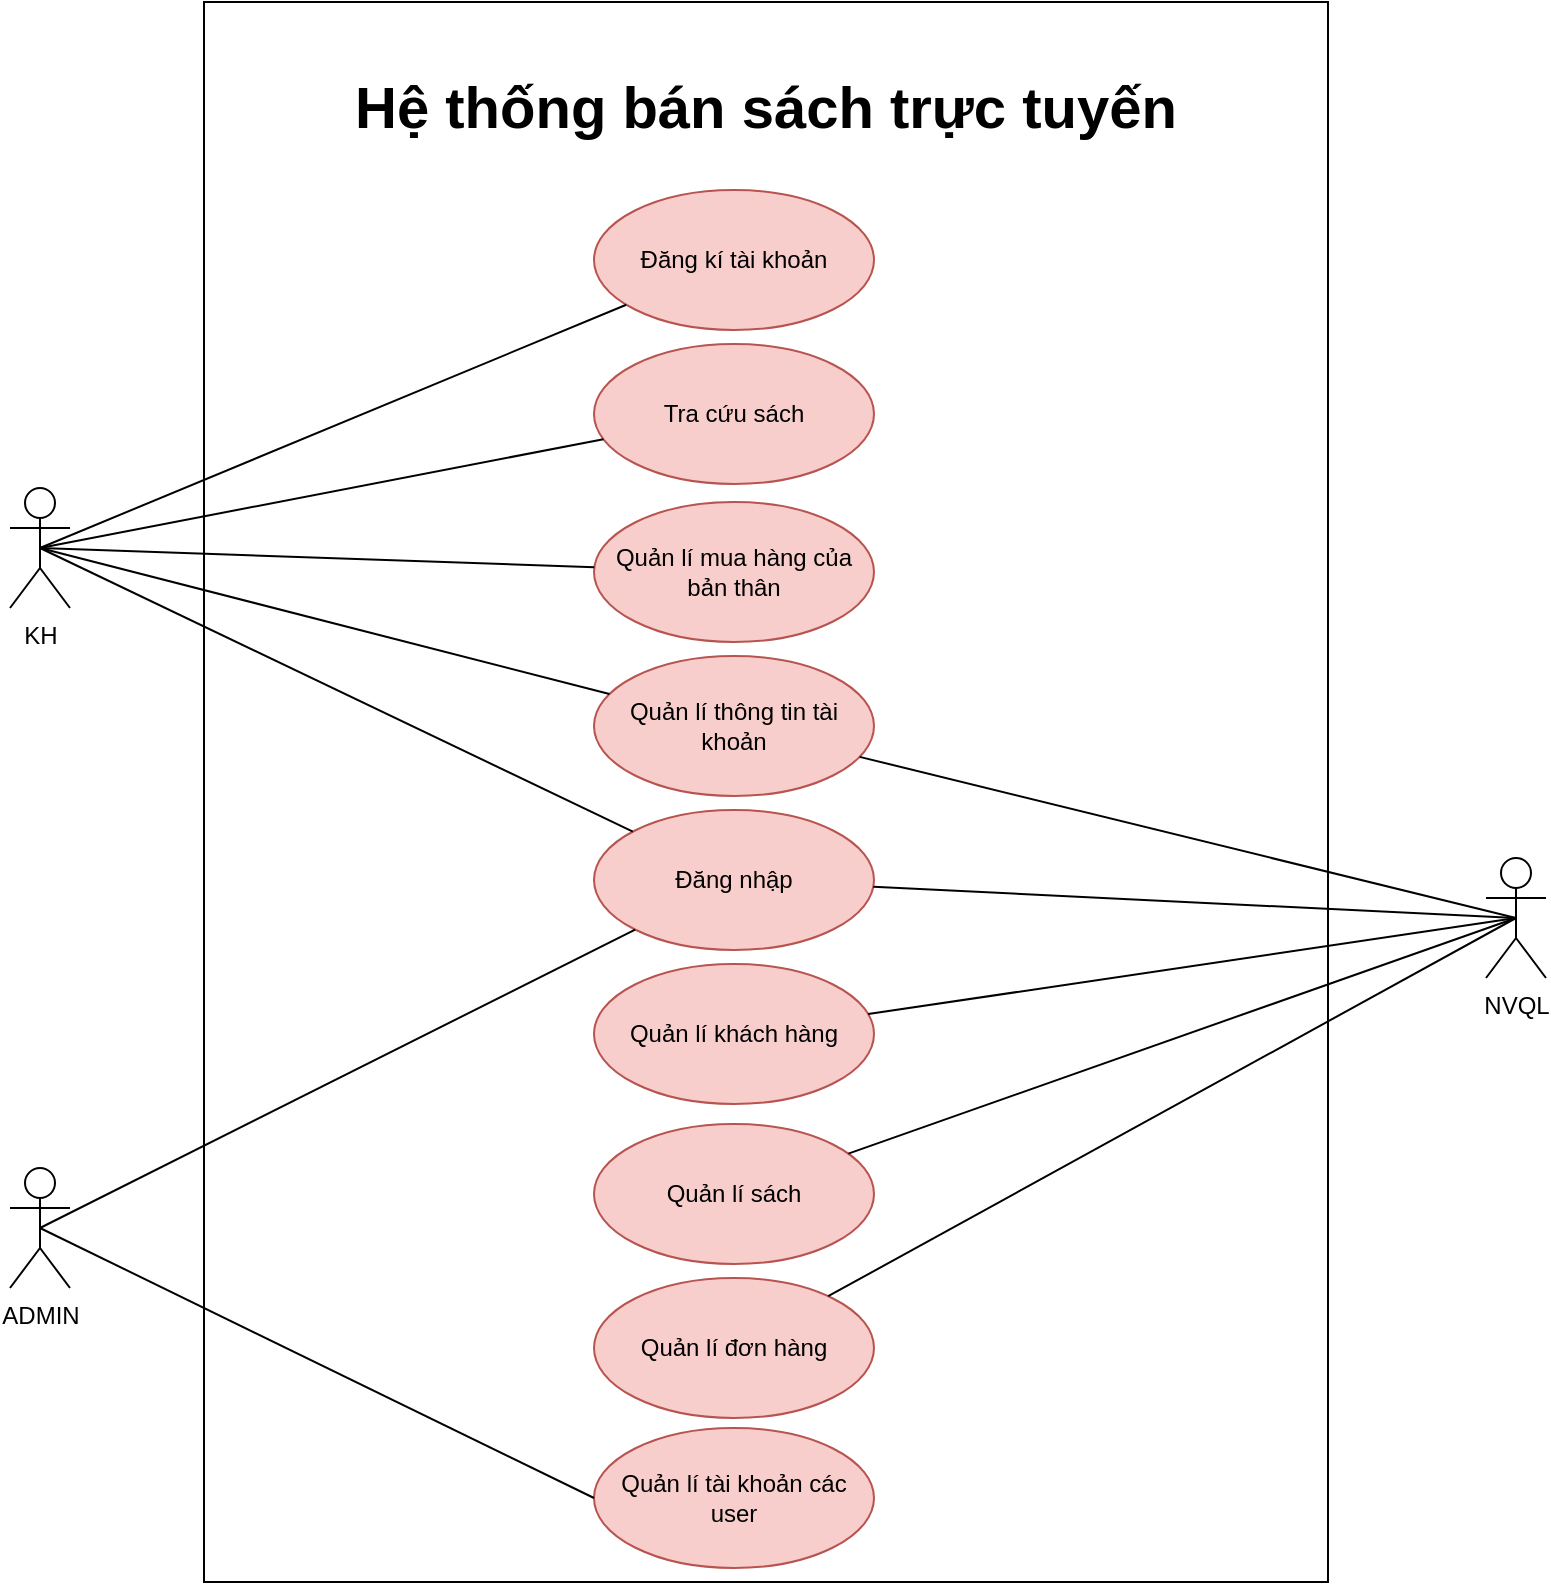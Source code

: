 <mxfile version="24.0.2" type="github" pages="8">
  <diagram id="T3AG9Gq-OQvNrAsNlIJI" name="General use-case">
    <mxGraphModel dx="1654" dy="591" grid="1" gridSize="10" guides="1" tooltips="1" connect="1" arrows="1" fold="1" page="1" pageScale="1" pageWidth="827" pageHeight="1169" math="0" shadow="0">
      <root>
        <mxCell id="0" />
        <mxCell id="1" parent="0" />
        <mxCell id="JvKZOloK4EmOi9SF0FHK-1" value="&lt;p style=&quot;line-height: 120%; font-size: 29px;&quot;&gt;Hệ thống bán sách trực tuyến&lt;/p&gt;" style="shape=rect;html=1;verticalAlign=top;fontStyle=1;whiteSpace=wrap;align=center;" parent="1" vertex="1">
          <mxGeometry x="149" y="30" width="562" height="790" as="geometry" />
        </mxCell>
        <mxCell id="JvKZOloK4EmOi9SF0FHK-2" value="KH" style="shape=umlActor;html=1;verticalLabelPosition=bottom;verticalAlign=top;align=center;" parent="1" vertex="1">
          <mxGeometry x="52" y="273" width="30" height="60" as="geometry" />
        </mxCell>
        <mxCell id="JvKZOloK4EmOi9SF0FHK-4" value="Đăng kí tài khoản" style="ellipse;whiteSpace=wrap;html=1;fillColor=#f8cecc;strokeColor=#b85450;" parent="1" vertex="1">
          <mxGeometry x="344" y="124" width="140" height="70" as="geometry" />
        </mxCell>
        <mxCell id="JvKZOloK4EmOi9SF0FHK-5" value="Quản lí thông tin tài khoản" style="ellipse;whiteSpace=wrap;html=1;fillColor=#f8cecc;strokeColor=#b85450;" parent="1" vertex="1">
          <mxGeometry x="344" y="357" width="140" height="70" as="geometry" />
        </mxCell>
        <mxCell id="JvKZOloK4EmOi9SF0FHK-7" value="Đăng nhập" style="ellipse;whiteSpace=wrap;html=1;fillColor=#f8cecc;strokeColor=#b85450;" parent="1" vertex="1">
          <mxGeometry x="344" y="434" width="140" height="70" as="geometry" />
        </mxCell>
        <mxCell id="JvKZOloK4EmOi9SF0FHK-10" value="Tra cứu sách" style="ellipse;whiteSpace=wrap;html=1;fillColor=#f8cecc;strokeColor=#b85450;" parent="1" vertex="1">
          <mxGeometry x="344" y="201" width="140" height="70" as="geometry" />
        </mxCell>
        <mxCell id="JvKZOloK4EmOi9SF0FHK-14" value="" style="edgeStyle=none;html=1;endArrow=none;verticalAlign=bottom;rounded=0;exitX=0.5;exitY=0.5;exitDx=0;exitDy=0;exitPerimeter=0;" parent="1" source="JvKZOloK4EmOi9SF0FHK-2" target="JvKZOloK4EmOi9SF0FHK-5" edge="1">
          <mxGeometry width="160" relative="1" as="geometry">
            <mxPoint x="-113" y="260" as="sourcePoint" />
            <mxPoint x="182" y="205" as="targetPoint" />
          </mxGeometry>
        </mxCell>
        <mxCell id="JvKZOloK4EmOi9SF0FHK-15" value="" style="edgeStyle=none;html=1;endArrow=none;verticalAlign=bottom;rounded=0;exitX=0.5;exitY=0.5;exitDx=0;exitDy=0;exitPerimeter=0;" parent="1" source="JvKZOloK4EmOi9SF0FHK-2" target="JvKZOloK4EmOi9SF0FHK-10" edge="1">
          <mxGeometry width="160" relative="1" as="geometry">
            <mxPoint x="67" y="180" as="sourcePoint" />
            <mxPoint x="382" y="430" as="targetPoint" />
          </mxGeometry>
        </mxCell>
        <mxCell id="JvKZOloK4EmOi9SF0FHK-19" value="Quản lí mua hàng của bản thân" style="ellipse;whiteSpace=wrap;html=1;fillColor=#f8cecc;strokeColor=#b85450;" parent="1" vertex="1">
          <mxGeometry x="344" y="280" width="140" height="70" as="geometry" />
        </mxCell>
        <mxCell id="JvKZOloK4EmOi9SF0FHK-23" value="" style="edgeStyle=none;html=1;endArrow=none;verticalAlign=bottom;rounded=0;exitX=0.5;exitY=0.5;exitDx=0;exitDy=0;exitPerimeter=0;" parent="1" source="JvKZOloK4EmOi9SF0FHK-2" target="JvKZOloK4EmOi9SF0FHK-19" edge="1">
          <mxGeometry width="160" relative="1" as="geometry">
            <mxPoint x="222" y="530" as="sourcePoint" />
            <mxPoint x="382" y="530" as="targetPoint" />
          </mxGeometry>
        </mxCell>
        <mxCell id="JvKZOloK4EmOi9SF0FHK-25" value="NVQL" style="shape=umlActor;html=1;verticalLabelPosition=bottom;verticalAlign=top;align=center;" parent="1" vertex="1">
          <mxGeometry x="790" y="458" width="30" height="60" as="geometry" />
        </mxCell>
        <mxCell id="JvKZOloK4EmOi9SF0FHK-27" value="Quản lí khách hàng" style="ellipse;whiteSpace=wrap;html=1;fillColor=#f8cecc;strokeColor=#b85450;" parent="1" vertex="1">
          <mxGeometry x="344" y="511" width="140" height="70" as="geometry" />
        </mxCell>
        <mxCell id="JvKZOloK4EmOi9SF0FHK-28" value="Quản lí sách" style="ellipse;whiteSpace=wrap;html=1;fillColor=#f8cecc;strokeColor=#b85450;" parent="1" vertex="1">
          <mxGeometry x="344" y="591" width="140" height="70" as="geometry" />
        </mxCell>
        <mxCell id="JvKZOloK4EmOi9SF0FHK-29" value="Quản lí đơn hàng" style="ellipse;whiteSpace=wrap;html=1;fillColor=#f8cecc;strokeColor=#b85450;" parent="1" vertex="1">
          <mxGeometry x="344" y="668" width="140" height="70" as="geometry" />
        </mxCell>
        <mxCell id="JvKZOloK4EmOi9SF0FHK-30" value="" style="edgeStyle=none;html=1;endArrow=none;verticalAlign=bottom;rounded=0;entryX=0.5;entryY=0.5;entryDx=0;entryDy=0;entryPerimeter=0;" parent="1" source="JvKZOloK4EmOi9SF0FHK-5" target="JvKZOloK4EmOi9SF0FHK-25" edge="1">
          <mxGeometry width="160" relative="1" as="geometry">
            <mxPoint x="482" y="360" as="sourcePoint" />
            <mxPoint x="642" y="360" as="targetPoint" />
          </mxGeometry>
        </mxCell>
        <mxCell id="JvKZOloK4EmOi9SF0FHK-62" value="" style="edgeStyle=none;html=1;endArrow=none;verticalAlign=bottom;rounded=0;entryX=0.5;entryY=0.5;entryDx=0;entryDy=0;entryPerimeter=0;" parent="1" source="JvKZOloK4EmOi9SF0FHK-27" target="JvKZOloK4EmOi9SF0FHK-25" edge="1">
          <mxGeometry width="160" relative="1" as="geometry">
            <mxPoint x="332" y="430" as="sourcePoint" />
            <mxPoint x="492" y="430" as="targetPoint" />
          </mxGeometry>
        </mxCell>
        <mxCell id="JvKZOloK4EmOi9SF0FHK-63" value="" style="edgeStyle=none;html=1;endArrow=none;verticalAlign=bottom;rounded=0;entryX=0.5;entryY=0.5;entryDx=0;entryDy=0;entryPerimeter=0;" parent="1" source="JvKZOloK4EmOi9SF0FHK-28" target="JvKZOloK4EmOi9SF0FHK-25" edge="1">
          <mxGeometry width="160" relative="1" as="geometry">
            <mxPoint x="702" y="375" as="sourcePoint" />
            <mxPoint x="1027" y="490" as="targetPoint" />
          </mxGeometry>
        </mxCell>
        <mxCell id="JvKZOloK4EmOi9SF0FHK-64" value="" style="edgeStyle=none;html=1;endArrow=none;verticalAlign=bottom;rounded=0;entryX=0.5;entryY=0.5;entryDx=0;entryDy=0;entryPerimeter=0;" parent="1" source="JvKZOloK4EmOi9SF0FHK-29" target="JvKZOloK4EmOi9SF0FHK-25" edge="1">
          <mxGeometry width="160" relative="1" as="geometry">
            <mxPoint x="642" y="565" as="sourcePoint" />
            <mxPoint x="1027" y="490" as="targetPoint" />
          </mxGeometry>
        </mxCell>
        <mxCell id="JvKZOloK4EmOi9SF0FHK-65" value="Quản lí tài khoản các user" style="ellipse;whiteSpace=wrap;html=1;fillColor=#f8cecc;strokeColor=#b85450;" parent="1" vertex="1">
          <mxGeometry x="344" y="743" width="140" height="70" as="geometry" />
        </mxCell>
        <mxCell id="JvKZOloK4EmOi9SF0FHK-76" value="ADMIN" style="shape=umlActor;html=1;verticalLabelPosition=bottom;verticalAlign=top;align=center;" parent="1" vertex="1">
          <mxGeometry x="52" y="613" width="30" height="60" as="geometry" />
        </mxCell>
        <mxCell id="JvKZOloK4EmOi9SF0FHK-77" value="" style="edgeStyle=none;html=1;endArrow=none;verticalAlign=bottom;rounded=0;exitX=0.5;exitY=0.5;exitDx=0;exitDy=0;exitPerimeter=0;entryX=0;entryY=0.5;entryDx=0;entryDy=0;" parent="1" source="JvKZOloK4EmOi9SF0FHK-76" target="JvKZOloK4EmOi9SF0FHK-65" edge="1">
          <mxGeometry width="160" relative="1" as="geometry">
            <mxPoint x="332" y="1440" as="sourcePoint" />
            <mxPoint x="492" y="1440" as="targetPoint" />
          </mxGeometry>
        </mxCell>
        <mxCell id="JvKZOloK4EmOi9SF0FHK-78" value="" style="edgeStyle=none;html=1;endArrow=none;verticalAlign=bottom;rounded=0;exitX=0.5;exitY=0.5;exitDx=0;exitDy=0;exitPerimeter=0;" parent="1" source="JvKZOloK4EmOi9SF0FHK-2" target="JvKZOloK4EmOi9SF0FHK-7" edge="1">
          <mxGeometry width="160" relative="1" as="geometry">
            <mxPoint x="362" y="570" as="sourcePoint" />
            <mxPoint x="522" y="570" as="targetPoint" />
          </mxGeometry>
        </mxCell>
        <mxCell id="JvKZOloK4EmOi9SF0FHK-79" value="" style="edgeStyle=none;html=1;endArrow=none;verticalAlign=bottom;rounded=0;entryX=0.5;entryY=0.5;entryDx=0;entryDy=0;entryPerimeter=0;" parent="1" source="JvKZOloK4EmOi9SF0FHK-7" target="JvKZOloK4EmOi9SF0FHK-25" edge="1">
          <mxGeometry width="160" relative="1" as="geometry">
            <mxPoint x="313" y="355" as="sourcePoint" />
            <mxPoint x="902" y="160" as="targetPoint" />
          </mxGeometry>
        </mxCell>
        <mxCell id="ndMB83GkVnUFlNrVEWZ8-4" value="" style="edgeStyle=none;html=1;endArrow=none;verticalAlign=bottom;rounded=0;exitX=0.5;exitY=0.5;exitDx=0;exitDy=0;exitPerimeter=0;" parent="1" source="JvKZOloK4EmOi9SF0FHK-2" target="JvKZOloK4EmOi9SF0FHK-4" edge="1">
          <mxGeometry width="160" relative="1" as="geometry">
            <mxPoint x="67" y="180" as="sourcePoint" />
            <mxPoint x="130" y="430" as="targetPoint" />
          </mxGeometry>
        </mxCell>
        <mxCell id="h9H8Xh6VIevXxBeKZpJm-1" value="" style="edgeStyle=none;html=1;endArrow=none;verticalAlign=bottom;rounded=0;exitX=0.5;exitY=0.5;exitDx=0;exitDy=0;exitPerimeter=0;" parent="1" source="JvKZOloK4EmOi9SF0FHK-76" target="JvKZOloK4EmOi9SF0FHK-7" edge="1">
          <mxGeometry width="160" relative="1" as="geometry">
            <mxPoint x="280" y="510" as="sourcePoint" />
            <mxPoint x="440" y="510" as="targetPoint" />
          </mxGeometry>
        </mxCell>
      </root>
    </mxGraphModel>
  </diagram>
  <diagram id="E4f3UYhAJX9ZAdOuJxpk" name="Page-9">
    <mxGraphModel dx="1406" dy="502" grid="1" gridSize="10" guides="1" tooltips="1" connect="1" arrows="1" fold="1" page="1" pageScale="1" pageWidth="827" pageHeight="1169" math="0" shadow="0">
      <root>
        <mxCell id="0" />
        <mxCell id="1" parent="0" />
        <mxCell id="seLtyUb52pO5nQqdReKk-1" value="&lt;p style=&quot;line-height: 120%; font-size: 29px;&quot;&gt;Đăng nhập&lt;/p&gt;" style="shape=rect;html=1;verticalAlign=top;fontStyle=1;whiteSpace=wrap;align=center;" parent="1" vertex="1">
          <mxGeometry x="250" y="50" width="510" height="340" as="geometry" />
        </mxCell>
        <mxCell id="seLtyUb52pO5nQqdReKk-2" value="KH" style="shape=umlActor;html=1;verticalLabelPosition=bottom;verticalAlign=top;align=center;" parent="1" vertex="1">
          <mxGeometry x="130" y="136" width="30" height="60" as="geometry" />
        </mxCell>
        <mxCell id="seLtyUb52pO5nQqdReKk-3" value="NVQL" style="shape=umlActor;html=1;verticalLabelPosition=bottom;verticalAlign=top;align=center;" parent="1" vertex="1">
          <mxGeometry x="130" y="220" width="30" height="60" as="geometry" />
        </mxCell>
        <mxCell id="seLtyUb52pO5nQqdReKk-5" value="ADMIN" style="shape=umlActor;html=1;verticalLabelPosition=bottom;verticalAlign=top;align=center;" parent="1" vertex="1">
          <mxGeometry x="130" y="300" width="30" height="60" as="geometry" />
        </mxCell>
        <mxCell id="seLtyUb52pO5nQqdReKk-15" value="Lấy lại mật khẩu" style="ellipse;whiteSpace=wrap;html=1;" parent="1" vertex="1">
          <mxGeometry x="590" y="230" width="140" height="70" as="geometry" />
        </mxCell>
        <mxCell id="seLtyUb52pO5nQqdReKk-20" value="" style="edgeStyle=none;html=1;endArrow=none;verticalAlign=bottom;rounded=0;exitX=0.5;exitY=0.5;exitDx=0;exitDy=0;exitPerimeter=0;" parent="1" source="seLtyUb52pO5nQqdReKk-2" target="_ryHOnnW2LSXZOuKVRgd-2" edge="1">
          <mxGeometry width="160" relative="1" as="geometry">
            <mxPoint x="330" y="260" as="sourcePoint" />
            <mxPoint x="280" y="218.63" as="targetPoint" />
          </mxGeometry>
        </mxCell>
        <mxCell id="seLtyUb52pO5nQqdReKk-21" value="" style="edgeStyle=none;html=1;endArrow=none;verticalAlign=bottom;rounded=0;exitX=0.5;exitY=0.5;exitDx=0;exitDy=0;exitPerimeter=0;" parent="1" source="seLtyUb52pO5nQqdReKk-3" target="_ryHOnnW2LSXZOuKVRgd-2" edge="1">
          <mxGeometry width="160" relative="1" as="geometry">
            <mxPoint x="100" y="166" as="sourcePoint" />
            <mxPoint x="280" y="246.481" as="targetPoint" />
          </mxGeometry>
        </mxCell>
        <mxCell id="seLtyUb52pO5nQqdReKk-22" value="" style="edgeStyle=none;html=1;endArrow=none;verticalAlign=bottom;rounded=0;exitX=0.5;exitY=0.5;exitDx=0;exitDy=0;exitPerimeter=0;" parent="1" source="seLtyUb52pO5nQqdReKk-5" target="_ryHOnnW2LSXZOuKVRgd-2" edge="1">
          <mxGeometry width="160" relative="1" as="geometry">
            <mxPoint x="100" y="260" as="sourcePoint" />
            <mxPoint x="280" y="273.148" as="targetPoint" />
          </mxGeometry>
        </mxCell>
        <mxCell id="_ryHOnnW2LSXZOuKVRgd-2" value="Đăng nhập" style="ellipse;whiteSpace=wrap;html=1;fillColor=#f8cecc;strokeColor=#b85450;" parent="1" vertex="1">
          <mxGeometry x="274" y="230" width="140" height="70" as="geometry" />
        </mxCell>
        <mxCell id="_ryHOnnW2LSXZOuKVRgd-3" value="Condition: {Người dùng quên mật khẩu}&#xa;extension point: Quên mật khẩu" style="shape=note;size=15;spacingLeft=5;align=left;whiteSpace=wrap;" parent="1" vertex="1">
          <mxGeometry x="500" y="146" width="240" height="40" as="geometry" />
        </mxCell>
        <mxCell id="_ryHOnnW2LSXZOuKVRgd-4" value="&amp;lt;&amp;lt;extend&amp;gt;&amp;gt;" style="align=right;html=1;verticalAlign=bottom;rounded=0;labelBackgroundColor=none;endArrow=open;endSize=12;dashed=1;" parent="1" source="seLtyUb52pO5nQqdReKk-15" target="_ryHOnnW2LSXZOuKVRgd-2" edge="1">
          <mxGeometry relative="1" as="geometry">
            <mxPoint x="290" y="300" as="targetPoint" />
            <mxPoint x="450" y="300" as="sourcePoint" />
          </mxGeometry>
        </mxCell>
        <mxCell id="_ryHOnnW2LSXZOuKVRgd-5" value="" style="edgeStyle=none;html=1;endArrow=none;rounded=0;labelBackgroundColor=none;dashed=1;" parent="1" source="_ryHOnnW2LSXZOuKVRgd-3" edge="1">
          <mxGeometry relative="1" as="geometry">
            <mxPoint x="542" y="263" as="targetPoint" />
          </mxGeometry>
        </mxCell>
      </root>
    </mxGraphModel>
  </diagram>
  <diagram id="nya3glI3eG39C7vfRIj3" name="Page-3">
    <mxGraphModel dx="1406" dy="502" grid="1" gridSize="10" guides="1" tooltips="1" connect="1" arrows="1" fold="1" page="1" pageScale="1" pageWidth="827" pageHeight="1169" math="0" shadow="0">
      <root>
        <mxCell id="0" />
        <mxCell id="1" parent="0" />
        <mxCell id="Z1TTJWBlDeIg8dNZD0U3-1" value="&lt;p style=&quot;line-height: 120%; font-size: 29px;&quot;&gt;Quản lí thông tin tài khoản&lt;/p&gt;" style="shape=rect;html=1;verticalAlign=top;fontStyle=1;whiteSpace=wrap;align=center;" parent="1" vertex="1">
          <mxGeometry x="150" y="20" width="590" height="420" as="geometry" />
        </mxCell>
        <mxCell id="Z1TTJWBlDeIg8dNZD0U3-2" value="KH" style="shape=umlActor;html=1;verticalLabelPosition=bottom;verticalAlign=top;align=center;" parent="1" vertex="1">
          <mxGeometry x="75" y="156" width="30" height="60" as="geometry" />
        </mxCell>
        <mxCell id="Z1TTJWBlDeIg8dNZD0U3-3" value="Quản lí thông tin tài khoản" style="ellipse;whiteSpace=wrap;html=1;fillColor=#f8cecc;strokeColor=#b85450;" parent="1" vertex="1">
          <mxGeometry x="250" y="210" width="140" height="70" as="geometry" />
        </mxCell>
        <mxCell id="Z1TTJWBlDeIg8dNZD0U3-4" value="Đổi mật khẩu" style="ellipse;whiteSpace=wrap;html=1;" parent="1" vertex="1">
          <mxGeometry x="540" y="148.5" width="120" height="75" as="geometry" />
        </mxCell>
        <mxCell id="Z1TTJWBlDeIg8dNZD0U3-5" value="Cập nhật thông tin cá nhân" style="ellipse;whiteSpace=wrap;html=1;" parent="1" vertex="1">
          <mxGeometry x="540" y="265" width="140" height="70" as="geometry" />
        </mxCell>
        <mxCell id="Z1TTJWBlDeIg8dNZD0U3-6" value="" style="edgeStyle=none;html=1;endArrow=none;verticalAlign=bottom;rounded=0;exitX=0.5;exitY=0.5;exitDx=0;exitDy=0;exitPerimeter=0;" parent="1" source="Z1TTJWBlDeIg8dNZD0U3-2" target="Z1TTJWBlDeIg8dNZD0U3-3" edge="1">
          <mxGeometry width="160" relative="1" as="geometry">
            <mxPoint x="45" y="190" as="sourcePoint" />
            <mxPoint x="340" y="135" as="targetPoint" />
          </mxGeometry>
        </mxCell>
        <mxCell id="Z1TTJWBlDeIg8dNZD0U3-7" value="&amp;lt;&amp;lt;extend&amp;gt;&amp;gt;" style="edgeStyle=none;html=1;startArrow=open;endArrow=none;startSize=12;verticalAlign=bottom;dashed=1;labelBackgroundColor=none;rounded=0;" parent="1" source="Z1TTJWBlDeIg8dNZD0U3-3" target="Z1TTJWBlDeIg8dNZD0U3-5" edge="1">
          <mxGeometry width="160" relative="1" as="geometry">
            <mxPoint x="595" y="340" as="sourcePoint" />
            <mxPoint x="583" y="360" as="targetPoint" />
          </mxGeometry>
        </mxCell>
        <mxCell id="Z1TTJWBlDeIg8dNZD0U3-8" value="&amp;lt;&amp;lt;extend&amp;gt;&amp;gt;" style="edgeStyle=none;html=1;startArrow=open;endArrow=none;startSize=12;verticalAlign=bottom;dashed=1;labelBackgroundColor=none;rounded=0;" parent="1" source="Z1TTJWBlDeIg8dNZD0U3-3" target="Z1TTJWBlDeIg8dNZD0U3-4" edge="1">
          <mxGeometry width="160" relative="1" as="geometry">
            <mxPoint x="644" y="350" as="sourcePoint" />
            <mxPoint x="644" y="420" as="targetPoint" />
          </mxGeometry>
        </mxCell>
        <mxCell id="Z1TTJWBlDeIg8dNZD0U3-9" value="NVQL" style="shape=umlActor;html=1;verticalLabelPosition=bottom;verticalAlign=top;align=center;" parent="1" vertex="1">
          <mxGeometry x="75" y="270" width="30" height="60" as="geometry" />
        </mxCell>
        <mxCell id="Z1TTJWBlDeIg8dNZD0U3-10" value="" style="edgeStyle=none;html=1;endArrow=none;verticalAlign=bottom;rounded=0;entryX=0.5;entryY=0.5;entryDx=0;entryDy=0;entryPerimeter=0;" parent="1" source="Z1TTJWBlDeIg8dNZD0U3-3" target="Z1TTJWBlDeIg8dNZD0U3-9" edge="1">
          <mxGeometry width="160" relative="1" as="geometry">
            <mxPoint x="640" y="290" as="sourcePoint" />
            <mxPoint x="800" y="290" as="targetPoint" />
          </mxGeometry>
        </mxCell>
        <mxCell id="ijZfk7yYYPpKFTfnBWjU-1" value="Đăng nhập" style="ellipse;whiteSpace=wrap;html=1;fillColor=#f8cecc;strokeColor=#b85450;" parent="1" vertex="1">
          <mxGeometry x="250" y="90" width="140" height="70" as="geometry" />
        </mxCell>
        <mxCell id="ijZfk7yYYPpKFTfnBWjU-2" value="&amp;lt;&amp;lt;include&amp;gt;&amp;gt;" style="edgeStyle=none;html=1;endArrow=open;verticalAlign=bottom;dashed=1;labelBackgroundColor=none;rounded=0;" parent="1" source="Z1TTJWBlDeIg8dNZD0U3-3" target="ijZfk7yYYPpKFTfnBWjU-1" edge="1">
          <mxGeometry width="160" relative="1" as="geometry">
            <mxPoint x="540" y="250" as="sourcePoint" />
            <mxPoint x="700" y="250" as="targetPoint" />
          </mxGeometry>
        </mxCell>
      </root>
    </mxGraphModel>
  </diagram>
  <diagram id="BJi0dOUraSn688Yki9ww" name="Page-4">
    <mxGraphModel dx="1406" dy="502" grid="1" gridSize="10" guides="1" tooltips="1" connect="1" arrows="1" fold="1" page="1" pageScale="1" pageWidth="827" pageHeight="1169" math="0" shadow="0">
      <root>
        <mxCell id="0" />
        <mxCell id="1" parent="0" />
        <mxCell id="kupCzS3My-6PYr_9Wxm2-1" value="&lt;p style=&quot;line-height: 120%; font-size: 29px;&quot;&gt;Quản lí sách&lt;/p&gt;" style="shape=rect;html=1;verticalAlign=top;fontStyle=1;whiteSpace=wrap;align=center;horizontal=1;spacing=-18;" parent="1" vertex="1">
          <mxGeometry x="120" y="180" width="630" height="460" as="geometry" />
        </mxCell>
        <mxCell id="kupCzS3My-6PYr_9Wxm2-14" value="NVQL" style="shape=umlActor;html=1;verticalLabelPosition=bottom;verticalAlign=top;align=center;" parent="1" vertex="1">
          <mxGeometry x="60" y="375" width="30" height="60" as="geometry" />
        </mxCell>
        <mxCell id="kupCzS3My-6PYr_9Wxm2-15" value="Quản lí sách" style="ellipse;whiteSpace=wrap;html=1;fillColor=#f8cecc;strokeColor=#b85450;" parent="1" vertex="1">
          <mxGeometry x="170" y="370" width="140" height="70" as="geometry" />
        </mxCell>
        <mxCell id="kupCzS3My-6PYr_9Wxm2-16" value="Thống kê tổng số lượt mua sách theo từng quyển sách" style="ellipse;whiteSpace=wrap;html=1;" parent="1" vertex="1">
          <mxGeometry x="365" y="567" width="140" height="70" as="geometry" />
        </mxCell>
        <mxCell id="kupCzS3My-6PYr_9Wxm2-17" value="sắp xếp tăng dần/ giảm dần" style="ellipse;whiteSpace=wrap;html=1;" parent="1" vertex="1">
          <mxGeometry x="600" y="567" width="140" height="70" as="geometry" />
        </mxCell>
        <mxCell id="kupCzS3My-6PYr_9Wxm2-19" value="Thêm/xóa sách" style="ellipse;whiteSpace=wrap;html=1;" parent="1" vertex="1">
          <mxGeometry x="365" y="330" width="140" height="70" as="geometry" />
        </mxCell>
        <mxCell id="kupCzS3My-6PYr_9Wxm2-20" value="Theo số lượng sách còn lại trong kho" style="ellipse;whiteSpace=wrap;html=1;" parent="1" vertex="1">
          <mxGeometry x="365" y="410" width="140" height="70" as="geometry" />
        </mxCell>
        <mxCell id="kupCzS3My-6PYr_9Wxm2-21" value="Cập nhật giá" style="ellipse;whiteSpace=wrap;html=1;" parent="1" vertex="1">
          <mxGeometry x="375" y="490" width="120" height="60" as="geometry" />
        </mxCell>
        <mxCell id="kupCzS3My-6PYr_9Wxm2-24" value="&amp;lt;&amp;lt;extend&amp;gt;&amp;gt;" style="edgeStyle=none;html=1;startArrow=open;endArrow=none;startSize=12;verticalAlign=bottom;dashed=1;labelBackgroundColor=none;rounded=0;" parent="1" source="kupCzS3My-6PYr_9Wxm2-15" target="kupCzS3My-6PYr_9Wxm2-16" edge="1">
          <mxGeometry width="160" relative="1" as="geometry">
            <mxPoint x="880" y="585" as="sourcePoint" />
            <mxPoint x="720" y="545" as="targetPoint" />
          </mxGeometry>
        </mxCell>
        <mxCell id="kupCzS3My-6PYr_9Wxm2-25" value="&amp;lt;&amp;lt;extend&amp;gt;&amp;gt;" style="edgeStyle=none;html=1;startArrow=open;endArrow=none;startSize=12;verticalAlign=bottom;dashed=1;labelBackgroundColor=none;rounded=0;" parent="1" source="kupCzS3My-6PYr_9Wxm2-16" target="kupCzS3My-6PYr_9Wxm2-17" edge="1">
          <mxGeometry width="160" relative="1" as="geometry">
            <mxPoint x="900" y="609" as="sourcePoint" />
            <mxPoint x="870" y="640" as="targetPoint" />
          </mxGeometry>
        </mxCell>
        <mxCell id="kupCzS3My-6PYr_9Wxm2-26" value="&amp;lt;&amp;lt;extend&amp;gt;&amp;gt;" style="edgeStyle=none;html=1;startArrow=open;endArrow=none;startSize=12;verticalAlign=bottom;dashed=1;labelBackgroundColor=none;rounded=0;" parent="1" source="kupCzS3My-6PYr_9Wxm2-15" target="kupCzS3My-6PYr_9Wxm2-21" edge="1">
          <mxGeometry width="160" relative="1" as="geometry">
            <mxPoint x="900" y="609" as="sourcePoint" />
            <mxPoint x="860" y="650" as="targetPoint" />
          </mxGeometry>
        </mxCell>
        <mxCell id="kupCzS3My-6PYr_9Wxm2-27" value="&amp;lt;&amp;lt;extend&amp;gt;&amp;gt;" style="edgeStyle=none;html=1;startArrow=open;endArrow=none;startSize=12;verticalAlign=bottom;dashed=1;labelBackgroundColor=none;rounded=0;" parent="1" source="kupCzS3My-6PYr_9Wxm2-15" target="kupCzS3My-6PYr_9Wxm2-20" edge="1">
          <mxGeometry width="160" relative="1" as="geometry">
            <mxPoint x="950" y="620" as="sourcePoint" />
            <mxPoint x="930" y="775" as="targetPoint" />
          </mxGeometry>
        </mxCell>
        <mxCell id="kupCzS3My-6PYr_9Wxm2-28" value="&amp;lt;&amp;lt;extend&amp;gt;&amp;gt;" style="edgeStyle=none;html=1;startArrow=open;endArrow=none;startSize=12;verticalAlign=bottom;dashed=1;labelBackgroundColor=none;rounded=0;" parent="1" source="kupCzS3My-6PYr_9Wxm2-15" target="kupCzS3My-6PYr_9Wxm2-19" edge="1">
          <mxGeometry x="0.007" width="160" relative="1" as="geometry">
            <mxPoint x="950" y="620" as="sourcePoint" />
            <mxPoint x="930" y="775" as="targetPoint" />
            <Array as="points" />
            <mxPoint as="offset" />
          </mxGeometry>
        </mxCell>
        <mxCell id="kupCzS3My-6PYr_9Wxm2-29" value="" style="edgeStyle=none;html=1;endArrow=none;verticalAlign=bottom;rounded=0;entryX=0.5;entryY=0.5;entryDx=0;entryDy=0;entryPerimeter=0;" parent="1" source="kupCzS3My-6PYr_9Wxm2-15" target="kupCzS3My-6PYr_9Wxm2-14" edge="1">
          <mxGeometry width="160" relative="1" as="geometry">
            <mxPoint x="860" y="305" as="sourcePoint" />
            <mxPoint x="1185" y="420" as="targetPoint" />
          </mxGeometry>
        </mxCell>
        <mxCell id="RkQFvjIsD3jGudiklDJd-1" value="Đăng nhập" style="ellipse;whiteSpace=wrap;html=1;fillColor=#f8cecc;strokeColor=#b85450;" parent="1" vertex="1">
          <mxGeometry x="170" y="240" width="140" height="70" as="geometry" />
        </mxCell>
        <mxCell id="RkQFvjIsD3jGudiklDJd-3" value="&amp;lt;&amp;lt;include&amp;gt;&amp;gt;" style="edgeStyle=none;html=1;endArrow=open;verticalAlign=bottom;dashed=1;labelBackgroundColor=none;rounded=0;" parent="1" source="kupCzS3My-6PYr_9Wxm2-15" target="RkQFvjIsD3jGudiklDJd-1" edge="1">
          <mxGeometry width="160" relative="1" as="geometry">
            <mxPoint x="120" y="330" as="sourcePoint" />
            <mxPoint x="280" y="330" as="targetPoint" />
          </mxGeometry>
        </mxCell>
        <mxCell id="R3z9S4FRo9-Uq1dqK_ZA-1" value="Tìm kiếm sách" style="ellipse;whiteSpace=wrap;html=1;" parent="1" vertex="1">
          <mxGeometry x="365" y="250" width="140" height="70" as="geometry" />
        </mxCell>
        <mxCell id="R3z9S4FRo9-Uq1dqK_ZA-2" value="&amp;lt;&amp;lt;extend&amp;gt;&amp;gt;" style="edgeStyle=none;html=1;startArrow=open;endArrow=none;startSize=12;verticalAlign=bottom;dashed=1;labelBackgroundColor=none;rounded=0;" parent="1" source="kupCzS3My-6PYr_9Wxm2-15" target="R3z9S4FRo9-Uq1dqK_ZA-1" edge="1">
          <mxGeometry width="160" relative="1" as="geometry">
            <mxPoint x="410" y="400" as="sourcePoint" />
            <mxPoint x="570" y="400" as="targetPoint" />
          </mxGeometry>
        </mxCell>
      </root>
    </mxGraphModel>
  </diagram>
  <diagram id="9v_X5ptGF9QI0y2-gBzS" name="Page-5">
    <mxGraphModel dx="1406" dy="502" grid="1" gridSize="10" guides="1" tooltips="1" connect="1" arrows="1" fold="1" page="1" pageScale="1" pageWidth="827" pageHeight="1169" math="0" shadow="0">
      <root>
        <mxCell id="0" />
        <mxCell id="1" parent="0" />
        <mxCell id="Sq7gzSCIwvNs6BAdaGtJ-1" value="&lt;p style=&quot;line-height: 120%; font-size: 29px;&quot;&gt;Tra cứu sách&lt;/p&gt;" style="shape=rect;html=1;verticalAlign=top;fontStyle=1;whiteSpace=wrap;align=center;" parent="1" vertex="1">
          <mxGeometry x="80.5" y="110" width="666" height="420" as="geometry" />
        </mxCell>
        <mxCell id="Sq7gzSCIwvNs6BAdaGtJ-2" value="KH" style="shape=umlActor;html=1;verticalLabelPosition=bottom;verticalAlign=top;align=center;" parent="1" vertex="1">
          <mxGeometry x="7" y="304" width="30" height="60" as="geometry" />
        </mxCell>
        <mxCell id="Sq7gzSCIwvNs6BAdaGtJ-3" value="Đặt mua sách" style="ellipse;whiteSpace=wrap;html=1;" parent="1" vertex="1">
          <mxGeometry x="580" y="310" width="140" height="70" as="geometry" />
        </mxCell>
        <mxCell id="Sq7gzSCIwvNs6BAdaGtJ-4" value="Tra cứu sách" style="ellipse;whiteSpace=wrap;html=1;fillColor=#f8cecc;strokeColor=#b85450;" parent="1" vertex="1">
          <mxGeometry x="140" y="300" width="140" height="70" as="geometry" />
        </mxCell>
        <mxCell id="Sq7gzSCIwvNs6BAdaGtJ-5" value="Xem chi tiết sách&amp;nbsp;" style="ellipse;whiteSpace=wrap;html=1;" parent="1" vertex="1">
          <mxGeometry x="344" y="304" width="140" height="70" as="geometry" />
        </mxCell>
        <mxCell id="Sq7gzSCIwvNs6BAdaGtJ-6" value="" style="edgeStyle=none;html=1;endArrow=none;verticalAlign=bottom;rounded=0;exitX=0.5;exitY=0.5;exitDx=0;exitDy=0;exitPerimeter=0;" parent="1" source="Sq7gzSCIwvNs6BAdaGtJ-2" target="Sq7gzSCIwvNs6BAdaGtJ-4" edge="1">
          <mxGeometry width="160" relative="1" as="geometry">
            <mxPoint x="454" y="310" as="sourcePoint" />
            <mxPoint x="614" y="310" as="targetPoint" />
          </mxGeometry>
        </mxCell>
        <mxCell id="Sq7gzSCIwvNs6BAdaGtJ-7" value="&amp;lt;&amp;lt;extend&amp;gt;&amp;gt;" style="edgeStyle=none;html=1;startArrow=open;endArrow=none;startSize=12;verticalAlign=bottom;dashed=1;labelBackgroundColor=none;rounded=0;" parent="1" source="Sq7gzSCIwvNs6BAdaGtJ-4" target="Sq7gzSCIwvNs6BAdaGtJ-5" edge="1">
          <mxGeometry width="160" relative="1" as="geometry">
            <mxPoint x="464" y="272.5" as="sourcePoint" />
            <mxPoint x="624" y="272.5" as="targetPoint" />
          </mxGeometry>
        </mxCell>
        <mxCell id="Sq7gzSCIwvNs6BAdaGtJ-16" value="sắp xếp tăng dần/ giảm dần theo giá" style="ellipse;whiteSpace=wrap;html=1;" parent="1" vertex="1">
          <mxGeometry x="344" y="200" width="140" height="70" as="geometry" />
        </mxCell>
        <mxCell id="Sq7gzSCIwvNs6BAdaGtJ-17" value="&amp;lt;&amp;lt;extend&amp;gt;&amp;gt;" style="edgeStyle=none;html=1;startArrow=open;endArrow=none;startSize=12;verticalAlign=bottom;dashed=1;labelBackgroundColor=none;rounded=0;" parent="1" source="Sq7gzSCIwvNs6BAdaGtJ-4" target="Sq7gzSCIwvNs6BAdaGtJ-16" edge="1">
          <mxGeometry x="-0.005" width="160" relative="1" as="geometry">
            <mxPoint x="370" y="230" as="sourcePoint" />
            <mxPoint x="594" y="332.5" as="targetPoint" />
            <mxPoint as="offset" />
          </mxGeometry>
        </mxCell>
        <mxCell id="Sq7gzSCIwvNs6BAdaGtJ-26" style="edgeStyle=orthogonalEdgeStyle;rounded=0;orthogonalLoop=1;jettySize=auto;html=1;exitX=0.5;exitY=1;exitDx=0;exitDy=0;" parent="1" edge="1">
          <mxGeometry relative="1" as="geometry">
            <mxPoint x="630" y="260" as="sourcePoint" />
            <mxPoint x="630" y="260" as="targetPoint" />
          </mxGeometry>
        </mxCell>
        <mxCell id="A_iAcXmioF64ESBNK1W_-6" value="&amp;lt;&amp;lt;extend&amp;gt;&amp;gt;" style="edgeStyle=none;html=1;startArrow=open;endArrow=none;startSize=12;verticalAlign=bottom;dashed=1;labelBackgroundColor=none;rounded=0;" parent="1" source="Sq7gzSCIwvNs6BAdaGtJ-5" target="Sq7gzSCIwvNs6BAdaGtJ-3" edge="1">
          <mxGeometry width="160" relative="1" as="geometry">
            <mxPoint x="200" y="380" as="sourcePoint" />
            <mxPoint x="360" y="380" as="targetPoint" />
          </mxGeometry>
        </mxCell>
        <mxCell id="eMYxeVDqPSNrHwEivChY-1" value="Đăng nhập" style="ellipse;whiteSpace=wrap;html=1;fillColor=#f8cecc;strokeColor=#b85450;" parent="1" vertex="1">
          <mxGeometry x="580" y="430" width="140" height="70" as="geometry" />
        </mxCell>
        <mxCell id="eMYxeVDqPSNrHwEivChY-6" value="&amp;lt;&amp;lt;include&amp;gt;&amp;gt;" style="edgeStyle=none;html=1;endArrow=open;verticalAlign=bottom;dashed=1;labelBackgroundColor=none;rounded=0;" parent="1" source="Sq7gzSCIwvNs6BAdaGtJ-3" target="eMYxeVDqPSNrHwEivChY-1" edge="1">
          <mxGeometry width="160" relative="1" as="geometry">
            <mxPoint x="250" y="390" as="sourcePoint" />
            <mxPoint x="410" y="390" as="targetPoint" />
          </mxGeometry>
        </mxCell>
        <mxCell id="gzndupuNSLjNwEllTn9G-1" value="Thêm sách trong giỏ hàng" style="ellipse;whiteSpace=wrap;html=1;" parent="1" vertex="1">
          <mxGeometry x="344" y="430" width="140" height="70" as="geometry" />
        </mxCell>
        <mxCell id="gzndupuNSLjNwEllTn9G-2" value="&amp;lt;&amp;lt;extend&amp;gt;&amp;gt;" style="edgeStyle=none;html=1;startArrow=open;endArrow=none;startSize=12;verticalAlign=bottom;dashed=1;labelBackgroundColor=none;rounded=0;" parent="1" source="Sq7gzSCIwvNs6BAdaGtJ-5" target="gzndupuNSLjNwEllTn9G-1" edge="1">
          <mxGeometry width="160" relative="1" as="geometry">
            <mxPoint x="330" y="420" as="sourcePoint" />
            <mxPoint x="490" y="420" as="targetPoint" />
          </mxGeometry>
        </mxCell>
        <mxCell id="gzndupuNSLjNwEllTn9G-3" value="&amp;lt;&amp;lt;include&amp;gt;&amp;gt;" style="edgeStyle=none;html=1;endArrow=open;verticalAlign=bottom;dashed=1;labelBackgroundColor=none;rounded=0;" parent="1" source="gzndupuNSLjNwEllTn9G-1" target="eMYxeVDqPSNrHwEivChY-1" edge="1">
          <mxGeometry width="160" relative="1" as="geometry">
            <mxPoint x="330" y="420" as="sourcePoint" />
            <mxPoint x="490" y="420" as="targetPoint" />
          </mxGeometry>
        </mxCell>
      </root>
    </mxGraphModel>
  </diagram>
  <diagram id="6tT5W5dWCCwECCKHmrsS" name="Page-6">
    <mxGraphModel dx="1406" dy="502" grid="1" gridSize="10" guides="1" tooltips="1" connect="1" arrows="1" fold="1" page="1" pageScale="1" pageWidth="827" pageHeight="1169" math="0" shadow="0">
      <root>
        <mxCell id="0" />
        <mxCell id="1" parent="0" />
        <mxCell id="jvfzSwQXrmkZsnoeaDwf-1" value="&lt;p style=&quot;line-height: 120%; font-size: 29px;&quot;&gt;Quản lí đơn hàng&lt;/p&gt;" style="shape=rect;html=1;verticalAlign=top;fontStyle=1;whiteSpace=wrap;align=center;" parent="1" vertex="1">
          <mxGeometry x="90" y="170" width="730" height="505" as="geometry" />
        </mxCell>
        <mxCell id="jvfzSwQXrmkZsnoeaDwf-2" value="NVQL" style="shape=umlActor;html=1;verticalLabelPosition=bottom;verticalAlign=top;align=center;" parent="1" vertex="1">
          <mxGeometry x="20" y="416" width="30" height="60" as="geometry" />
        </mxCell>
        <mxCell id="jvfzSwQXrmkZsnoeaDwf-3" value="Quản lí đơn hàng" style="ellipse;whiteSpace=wrap;html=1;fillColor=#f8cecc;strokeColor=#b85450;" parent="1" vertex="1">
          <mxGeometry x="120" y="415" width="140" height="70" as="geometry" />
        </mxCell>
        <mxCell id="jvfzSwQXrmkZsnoeaDwf-4" value="Xác nhận việc đặt mua sách" style="ellipse;whiteSpace=wrap;html=1;" parent="1" vertex="1">
          <mxGeometry x="417" y="335" width="140" height="70" as="geometry" />
        </mxCell>
        <mxCell id="jvfzSwQXrmkZsnoeaDwf-5" value="Xác nhận việc hủy sách" style="ellipse;whiteSpace=wrap;html=1;" parent="1" vertex="1">
          <mxGeometry x="424" y="585" width="120" height="70" as="geometry" />
        </mxCell>
        <mxCell id="jvfzSwQXrmkZsnoeaDwf-6" value="Xem quá trình giao hàng của đơn hàng" style="ellipse;whiteSpace=wrap;html=1;" parent="1" vertex="1">
          <mxGeometry x="277" y="585" width="140" height="70" as="geometry" />
        </mxCell>
        <mxCell id="jvfzSwQXrmkZsnoeaDwf-7" value="Xác nhận việc thanh toán trước của khách hàng" style="ellipse;whiteSpace=wrap;html=1;" parent="1" vertex="1">
          <mxGeometry x="120" y="585" width="140" height="70" as="geometry" />
        </mxCell>
        <mxCell id="jvfzSwQXrmkZsnoeaDwf-8" value="Thống doanh số" style="ellipse;whiteSpace=wrap;html=1;" parent="1" vertex="1">
          <mxGeometry x="417" y="495" width="140" height="70" as="geometry" />
        </mxCell>
        <mxCell id="jvfzSwQXrmkZsnoeaDwf-9" value="Xem chi tiết đơn hàng" style="ellipse;whiteSpace=wrap;html=1;" parent="1" vertex="1">
          <mxGeometry x="630" y="255" width="140" height="70" as="geometry" />
        </mxCell>
        <mxCell id="jvfzSwQXrmkZsnoeaDwf-10" value="Tra cứu đơn hàng" style="ellipse;whiteSpace=wrap;html=1;" parent="1" vertex="1">
          <mxGeometry x="410" y="255" width="140" height="70" as="geometry" />
        </mxCell>
        <mxCell id="jvfzSwQXrmkZsnoeaDwf-11" value="&amp;lt;&amp;lt;extend&amp;gt;&amp;gt;" style="edgeStyle=none;html=1;startArrow=open;endArrow=none;startSize=12;verticalAlign=bottom;dashed=1;labelBackgroundColor=none;rounded=0;" parent="1" source="jvfzSwQXrmkZsnoeaDwf-3" target="jvfzSwQXrmkZsnoeaDwf-4" edge="1">
          <mxGeometry x="0.014" width="160" relative="1" as="geometry">
            <mxPoint x="480" y="175" as="sourcePoint" />
            <mxPoint x="600" y="330" as="targetPoint" />
            <mxPoint as="offset" />
          </mxGeometry>
        </mxCell>
        <mxCell id="jvfzSwQXrmkZsnoeaDwf-12" value="&amp;lt;&amp;lt;extend&amp;gt;&amp;gt;" style="edgeStyle=none;html=1;startArrow=open;endArrow=none;startSize=12;verticalAlign=bottom;dashed=1;labelBackgroundColor=none;rounded=0;" parent="1" source="jvfzSwQXrmkZsnoeaDwf-3" target="jvfzSwQXrmkZsnoeaDwf-10" edge="1">
          <mxGeometry width="160" relative="1" as="geometry">
            <mxPoint x="500" y="425" as="sourcePoint" />
            <mxPoint x="450" y="470" as="targetPoint" />
            <Array as="points" />
          </mxGeometry>
        </mxCell>
        <mxCell id="jvfzSwQXrmkZsnoeaDwf-13" value="&amp;lt;&amp;lt;extend&amp;gt;&amp;gt;" style="edgeStyle=none;html=1;startArrow=open;endArrow=none;startSize=12;verticalAlign=bottom;dashed=1;labelBackgroundColor=none;rounded=0;" parent="1" source="jvfzSwQXrmkZsnoeaDwf-3" target="jvfzSwQXrmkZsnoeaDwf-5" edge="1">
          <mxGeometry width="160" relative="1" as="geometry">
            <mxPoint x="390" y="455" as="sourcePoint" />
            <mxPoint x="550" y="455" as="targetPoint" />
          </mxGeometry>
        </mxCell>
        <mxCell id="jvfzSwQXrmkZsnoeaDwf-14" value="&amp;lt;&amp;lt;extend&amp;gt;&amp;gt;" style="edgeStyle=none;html=1;startArrow=open;endArrow=none;startSize=12;verticalAlign=bottom;dashed=1;labelBackgroundColor=none;rounded=0;" parent="1" source="jvfzSwQXrmkZsnoeaDwf-3" target="jvfzSwQXrmkZsnoeaDwf-8" edge="1">
          <mxGeometry width="160" relative="1" as="geometry">
            <mxPoint x="490" y="440" as="sourcePoint" />
            <mxPoint x="550" y="455" as="targetPoint" />
          </mxGeometry>
        </mxCell>
        <mxCell id="jvfzSwQXrmkZsnoeaDwf-15" value="&amp;lt;&amp;lt;extend&amp;gt;&amp;gt;" style="edgeStyle=none;html=1;startArrow=open;endArrow=none;startSize=12;verticalAlign=bottom;dashed=1;labelBackgroundColor=none;rounded=0;" parent="1" source="jvfzSwQXrmkZsnoeaDwf-3" target="jvfzSwQXrmkZsnoeaDwf-7" edge="1">
          <mxGeometry width="160" relative="1" as="geometry">
            <mxPoint x="590" y="475" as="sourcePoint" />
            <mxPoint x="434" y="546" as="targetPoint" />
          </mxGeometry>
        </mxCell>
        <mxCell id="jvfzSwQXrmkZsnoeaDwf-16" value="&amp;lt;&amp;lt;extend&amp;gt;&amp;gt;" style="edgeStyle=none;html=1;startArrow=open;endArrow=none;startSize=12;verticalAlign=bottom;dashed=1;labelBackgroundColor=none;rounded=0;" parent="1" source="jvfzSwQXrmkZsnoeaDwf-3" target="jvfzSwQXrmkZsnoeaDwf-6" edge="1">
          <mxGeometry width="160" relative="1" as="geometry">
            <mxPoint x="550" y="475" as="sourcePoint" />
            <mxPoint x="400" y="636" as="targetPoint" />
          </mxGeometry>
        </mxCell>
        <mxCell id="jvfzSwQXrmkZsnoeaDwf-17" value="&amp;lt;&amp;lt;extend&amp;gt;&amp;gt;" style="edgeStyle=none;html=1;startArrow=open;endArrow=none;startSize=12;verticalAlign=bottom;dashed=1;labelBackgroundColor=none;rounded=0;" parent="1" source="jvfzSwQXrmkZsnoeaDwf-10" target="jvfzSwQXrmkZsnoeaDwf-9" edge="1">
          <mxGeometry width="160" relative="1" as="geometry">
            <mxPoint x="600" y="485" as="sourcePoint" />
            <mxPoint x="524" y="625" as="targetPoint" />
          </mxGeometry>
        </mxCell>
        <mxCell id="jvfzSwQXrmkZsnoeaDwf-18" value="" style="edgeStyle=none;html=1;endArrow=none;verticalAlign=bottom;rounded=0;entryX=0.5;entryY=0.5;entryDx=0;entryDy=0;entryPerimeter=0;" parent="1" source="jvfzSwQXrmkZsnoeaDwf-3" target="jvfzSwQXrmkZsnoeaDwf-2" edge="1">
          <mxGeometry width="160" relative="1" as="geometry">
            <mxPoint x="890" y="540" as="sourcePoint" />
            <mxPoint x="1275" y="465" as="targetPoint" />
          </mxGeometry>
        </mxCell>
        <mxCell id="Zcl3ZytjDoI0xzZVpkB1-1" value="Xác nhận trả hàng" style="ellipse;whiteSpace=wrap;html=1;" parent="1" vertex="1">
          <mxGeometry x="410" y="415" width="140" height="70" as="geometry" />
        </mxCell>
        <mxCell id="Zcl3ZytjDoI0xzZVpkB1-2" value="&amp;lt;&amp;lt;extend&amp;gt;&amp;gt;" style="edgeStyle=none;html=1;startArrow=open;endArrow=none;startSize=12;verticalAlign=bottom;dashed=1;labelBackgroundColor=none;rounded=0;" parent="1" source="jvfzSwQXrmkZsnoeaDwf-3" target="Zcl3ZytjDoI0xzZVpkB1-1" edge="1">
          <mxGeometry width="160" relative="1" as="geometry">
            <mxPoint x="400" y="475" as="sourcePoint" />
            <mxPoint x="560" y="475" as="targetPoint" />
          </mxGeometry>
        </mxCell>
        <mxCell id="eH66doUXsCN-8KtywrXI-1" value="Đăng nhập" style="ellipse;whiteSpace=wrap;html=1;fillColor=#f8cecc;strokeColor=#b85450;" parent="1" vertex="1">
          <mxGeometry x="120" y="255" width="140" height="70" as="geometry" />
        </mxCell>
        <mxCell id="eH66doUXsCN-8KtywrXI-3" value="&amp;lt;&amp;lt;include&amp;gt;&amp;gt;" style="edgeStyle=none;html=1;endArrow=open;verticalAlign=bottom;dashed=1;labelBackgroundColor=none;rounded=0;" parent="1" source="jvfzSwQXrmkZsnoeaDwf-3" target="eH66doUXsCN-8KtywrXI-1" edge="1">
          <mxGeometry width="160" relative="1" as="geometry">
            <mxPoint x="270" y="420" as="sourcePoint" />
            <mxPoint x="430" y="420" as="targetPoint" />
          </mxGeometry>
        </mxCell>
      </root>
    </mxGraphModel>
  </diagram>
  <diagram id="poXmpLePitStqW_hbYCY" name="Page-7">
    <mxGraphModel dx="1406" dy="502" grid="1" gridSize="10" guides="1" tooltips="1" connect="1" arrows="1" fold="1" page="1" pageScale="1" pageWidth="827" pageHeight="1169" math="0" shadow="0">
      <root>
        <mxCell id="0" />
        <mxCell id="1" parent="0" />
        <mxCell id="MzMJLrthSCUsjlWy0M1b-1" value="&lt;p style=&quot;line-height: 120%; font-size: 29px;&quot;&gt;Quản lí tài khoản các user&lt;/p&gt;" style="shape=rect;html=1;verticalAlign=top;fontStyle=1;whiteSpace=wrap;align=center;" parent="1" vertex="1">
          <mxGeometry x="120" y="240" width="480" height="410" as="geometry" />
        </mxCell>
        <mxCell id="MzMJLrthSCUsjlWy0M1b-2" value="Quản lí tài khoản các user" style="ellipse;whiteSpace=wrap;html=1;fillColor=#f8cecc;strokeColor=#b85450;" parent="1" vertex="1">
          <mxGeometry x="170" y="440" width="140" height="70" as="geometry" />
        </mxCell>
        <mxCell id="MzMJLrthSCUsjlWy0M1b-3" value="Tạo/Xóa&lt;br/&gt;tài khoản của NVQL" style="ellipse;whiteSpace=wrap;html=1;" parent="1" vertex="1">
          <mxGeometry x="450" y="440" width="140" height="70" as="geometry" />
        </mxCell>
        <mxCell id="MzMJLrthSCUsjlWy0M1b-4" value="Xóa&lt;br/&gt;tài khoản KH" style="ellipse;whiteSpace=wrap;html=1;" parent="1" vertex="1">
          <mxGeometry x="290" y="570" width="140" height="70" as="geometry" />
        </mxCell>
        <mxCell id="MzMJLrthSCUsjlWy0M1b-5" value="Xác&lt;br/&gt;thực các yêu cầu reset mật khẩu" style="ellipse;whiteSpace=wrap;html=1;" parent="1" vertex="1">
          <mxGeometry x="450" y="330" width="140" height="70" as="geometry" />
        </mxCell>
        <mxCell id="MzMJLrthSCUsjlWy0M1b-6" value="&amp;lt;&amp;lt;extend&amp;gt;&amp;gt;" style="edgeStyle=none;html=1;startArrow=open;endArrow=none;startSize=12;verticalAlign=bottom;dashed=1;labelBackgroundColor=none;rounded=0;" parent="1" source="MzMJLrthSCUsjlWy0M1b-2" target="MzMJLrthSCUsjlWy0M1b-3" edge="1">
          <mxGeometry width="160" relative="1" as="geometry">
            <mxPoint x="560" y="280" as="sourcePoint" />
            <mxPoint x="720" y="280" as="targetPoint" />
          </mxGeometry>
        </mxCell>
        <mxCell id="MzMJLrthSCUsjlWy0M1b-7" value="Thống&lt;br/&gt;kê tài khoản của tất cả user" style="ellipse;whiteSpace=wrap;html=1;" parent="1" vertex="1">
          <mxGeometry x="140" y="570" width="140" height="70" as="geometry" />
        </mxCell>
        <mxCell id="MzMJLrthSCUsjlWy0M1b-8" value="Khóa&lt;br/&gt;tài khoản KH boom hàng nhiều" style="ellipse;whiteSpace=wrap;html=1;" parent="1" vertex="1">
          <mxGeometry x="450" y="570" width="140" height="70" as="geometry" />
        </mxCell>
        <mxCell id="MzMJLrthSCUsjlWy0M1b-9" value="&amp;lt;&amp;lt;extend&amp;gt;&amp;gt;" style="edgeStyle=none;html=1;startArrow=open;endArrow=none;startSize=12;verticalAlign=bottom;dashed=1;labelBackgroundColor=none;rounded=0;" parent="1" source="MzMJLrthSCUsjlWy0M1b-2" target="MzMJLrthSCUsjlWy0M1b-5" edge="1">
          <mxGeometry width="160" relative="1" as="geometry">
            <mxPoint x="560" y="690" as="sourcePoint" />
            <mxPoint x="720" y="690" as="targetPoint" />
          </mxGeometry>
        </mxCell>
        <mxCell id="MzMJLrthSCUsjlWy0M1b-10" value="&amp;lt;&amp;lt;extend&amp;gt;&amp;gt;" style="edgeStyle=none;html=1;startArrow=open;endArrow=none;startSize=12;verticalAlign=bottom;dashed=1;labelBackgroundColor=none;rounded=0;" parent="1" source="MzMJLrthSCUsjlWy0M1b-2" target="MzMJLrthSCUsjlWy0M1b-8" edge="1">
          <mxGeometry width="160" relative="1" as="geometry">
            <mxPoint x="560" y="690" as="sourcePoint" />
            <mxPoint x="720" y="690" as="targetPoint" />
          </mxGeometry>
        </mxCell>
        <mxCell id="MzMJLrthSCUsjlWy0M1b-11" value="&amp;lt;&amp;lt;extend&amp;gt;&amp;gt;" style="edgeStyle=none;html=1;startArrow=open;endArrow=none;startSize=12;verticalAlign=bottom;dashed=1;labelBackgroundColor=none;rounded=0;" parent="1" source="MzMJLrthSCUsjlWy0M1b-2" target="MzMJLrthSCUsjlWy0M1b-4" edge="1">
          <mxGeometry width="160" relative="1" as="geometry">
            <mxPoint x="400" y="485" as="sourcePoint" />
            <mxPoint x="450" y="505" as="targetPoint" />
          </mxGeometry>
        </mxCell>
        <mxCell id="MzMJLrthSCUsjlWy0M1b-12" value="&amp;lt;&amp;lt;extend&amp;gt;&amp;gt;" style="edgeStyle=none;html=1;startArrow=open;endArrow=none;startSize=12;verticalAlign=bottom;dashed=1;labelBackgroundColor=none;rounded=0;" parent="1" source="MzMJLrthSCUsjlWy0M1b-2" target="MzMJLrthSCUsjlWy0M1b-7" edge="1">
          <mxGeometry width="160" relative="1" as="geometry">
            <mxPoint x="380" y="509" as="sourcePoint" />
            <mxPoint x="450" y="581" as="targetPoint" />
          </mxGeometry>
        </mxCell>
        <mxCell id="MzMJLrthSCUsjlWy0M1b-13" value="ADMIN" style="shape=umlActor;html=1;verticalLabelPosition=bottom;verticalAlign=top;align=center;" parent="1" vertex="1">
          <mxGeometry x="64" y="445" width="30" height="60" as="geometry" />
        </mxCell>
        <mxCell id="MzMJLrthSCUsjlWy0M1b-14" value="" style="edgeStyle=none;html=1;endArrow=none;verticalAlign=bottom;rounded=0;exitX=0.5;exitY=0.5;exitDx=0;exitDy=0;exitPerimeter=0;" parent="1" source="MzMJLrthSCUsjlWy0M1b-13" target="MzMJLrthSCUsjlWy0M1b-2" edge="1">
          <mxGeometry width="160" relative="1" as="geometry">
            <mxPoint x="560" y="690" as="sourcePoint" />
            <mxPoint x="720" y="690" as="targetPoint" />
          </mxGeometry>
        </mxCell>
        <mxCell id="mpPJqd94Z8uN9G9rtZsn-1" value="Đăng nhập" style="ellipse;whiteSpace=wrap;html=1;fillColor=#f8cecc;strokeColor=#b85450;" parent="1" vertex="1">
          <mxGeometry x="170" y="310" width="140" height="70" as="geometry" />
        </mxCell>
        <mxCell id="mpPJqd94Z8uN9G9rtZsn-2" value="&amp;lt;&amp;lt;include&amp;gt;&amp;gt;" style="edgeStyle=none;html=1;endArrow=open;verticalAlign=bottom;dashed=1;labelBackgroundColor=none;rounded=0;" parent="1" source="MzMJLrthSCUsjlWy0M1b-2" target="mpPJqd94Z8uN9G9rtZsn-1" edge="1">
          <mxGeometry width="160" relative="1" as="geometry">
            <mxPoint x="330" y="450" as="sourcePoint" />
            <mxPoint x="490" y="450" as="targetPoint" />
          </mxGeometry>
        </mxCell>
      </root>
    </mxGraphModel>
  </diagram>
  <diagram id="nA5U1Aver3OzmacmsP-t" name="Page-8">
    <mxGraphModel dx="1406" dy="502" grid="1" gridSize="10" guides="1" tooltips="1" connect="1" arrows="1" fold="1" page="1" pageScale="1" pageWidth="827" pageHeight="1169" math="0" shadow="0">
      <root>
        <mxCell id="0" />
        <mxCell id="1" parent="0" />
        <mxCell id="9kIGytSrDfYfYABnchhy-1" value="&lt;p style=&quot;line-height: 120%; font-size: 29px;&quot;&gt;Quản lí mua hàng&lt;/p&gt;" style="shape=rect;html=1;verticalAlign=top;fontStyle=1;whiteSpace=wrap;align=center;" parent="1" vertex="1">
          <mxGeometry x="80.5" y="390" width="666" height="420" as="geometry" />
        </mxCell>
        <mxCell id="9kIGytSrDfYfYABnchhy-6" value="Quản lí mua hàng của bản thân" style="ellipse;whiteSpace=wrap;html=1;fillColor=#f8cecc;strokeColor=#b85450;" parent="1" vertex="1">
          <mxGeometry x="130" y="597" width="140" height="70" as="geometry" />
        </mxCell>
        <mxCell id="9kIGytSrDfYfYABnchhy-7" value="Quản lí hóa đơn" style="ellipse;whiteSpace=wrap;html=1;" parent="1" vertex="1">
          <mxGeometry x="380" y="595" width="140" height="70" as="geometry" />
        </mxCell>
        <mxCell id="9kIGytSrDfYfYABnchhy-8" value="Hủy đơn" style="ellipse;whiteSpace=wrap;html=1;" parent="1" vertex="1">
          <mxGeometry x="580" y="730" width="120" height="60" as="geometry" />
        </mxCell>
        <mxCell id="9kIGytSrDfYfYABnchhy-9" value="&amp;lt;&amp;lt;extend&amp;gt;&amp;gt;" style="edgeStyle=none;html=1;startArrow=open;endArrow=none;startSize=12;verticalAlign=bottom;dashed=1;labelBackgroundColor=none;rounded=0;" parent="1" source="9kIGytSrDfYfYABnchhy-7" target="9kIGytSrDfYfYABnchhy-8" edge="1">
          <mxGeometry width="160" relative="1" as="geometry">
            <mxPoint x="494" y="580" as="sourcePoint" />
            <mxPoint x="654" y="580" as="targetPoint" />
          </mxGeometry>
        </mxCell>
        <mxCell id="9kIGytSrDfYfYABnchhy-13" value="&amp;lt;&amp;lt;extend&amp;gt;&amp;gt;" style="edgeStyle=none;html=1;startArrow=open;endArrow=none;startSize=12;verticalAlign=bottom;dashed=1;labelBackgroundColor=none;rounded=0;" parent="1" source="9kIGytSrDfYfYABnchhy-6" target="9kIGytSrDfYfYABnchhy-7" edge="1">
          <mxGeometry width="160" relative="1" as="geometry">
            <mxPoint x="604" y="540" as="sourcePoint" />
            <mxPoint x="160" y="650" as="targetPoint" />
          </mxGeometry>
        </mxCell>
        <mxCell id="9kIGytSrDfYfYABnchhy-15" style="edgeStyle=orthogonalEdgeStyle;rounded=0;orthogonalLoop=1;jettySize=auto;html=1;exitX=0.5;exitY=1;exitDx=0;exitDy=0;" parent="1" edge="1">
          <mxGeometry relative="1" as="geometry">
            <mxPoint x="630" y="260" as="sourcePoint" />
            <mxPoint x="630" y="260" as="targetPoint" />
          </mxGeometry>
        </mxCell>
        <mxCell id="9kIGytSrDfYfYABnchhy-17" value="Xem giỏ hàng" style="ellipse;whiteSpace=wrap;html=1;" parent="1" vertex="1">
          <mxGeometry x="380" y="480" width="140" height="70" as="geometry" />
        </mxCell>
        <mxCell id="9kIGytSrDfYfYABnchhy-18" value="&amp;lt;&amp;lt;extend&amp;gt;&amp;gt;" style="edgeStyle=none;html=1;startArrow=open;endArrow=none;startSize=12;verticalAlign=bottom;dashed=1;labelBackgroundColor=none;rounded=0;" parent="1" source="9kIGytSrDfYfYABnchhy-6" target="9kIGytSrDfYfYABnchhy-17" edge="1">
          <mxGeometry width="160" relative="1" as="geometry">
            <mxPoint x="200" y="380" as="sourcePoint" />
            <mxPoint x="360" y="380" as="targetPoint" />
          </mxGeometry>
        </mxCell>
        <mxCell id="9kIGytSrDfYfYABnchhy-23" value="Trả hàng" style="ellipse;whiteSpace=wrap;html=1;" parent="1" vertex="1">
          <mxGeometry x="380" y="730" width="140" height="70" as="geometry" />
        </mxCell>
        <mxCell id="9kIGytSrDfYfYABnchhy-24" value="&amp;lt;&amp;lt;extend&amp;gt;&amp;gt;" style="edgeStyle=none;html=1;startArrow=open;endArrow=none;startSize=12;verticalAlign=bottom;dashed=1;labelBackgroundColor=none;rounded=0;" parent="1" source="9kIGytSrDfYfYABnchhy-7" target="9kIGytSrDfYfYABnchhy-23" edge="1">
          <mxGeometry width="160" relative="1" as="geometry">
            <mxPoint x="250" y="390" as="sourcePoint" />
            <mxPoint x="410" y="390" as="targetPoint" />
          </mxGeometry>
        </mxCell>
        <mxCell id="idF-jgJMMsZ-dhxPFzLF-1" value="KH" style="shape=umlActor;html=1;verticalLabelPosition=bottom;verticalAlign=top;align=center;" parent="1" vertex="1">
          <mxGeometry x="20" y="602" width="30" height="60" as="geometry" />
        </mxCell>
        <mxCell id="idF-jgJMMsZ-dhxPFzLF-2" value="" style="edgeStyle=none;html=1;endArrow=none;verticalAlign=bottom;rounded=0;exitX=0.5;exitY=0.5;exitDx=0;exitDy=0;exitPerimeter=0;entryX=0;entryY=0.5;entryDx=0;entryDy=0;" parent="1" source="idF-jgJMMsZ-dhxPFzLF-1" target="9kIGytSrDfYfYABnchhy-6" edge="1">
          <mxGeometry width="160" relative="1" as="geometry">
            <mxPoint x="330" y="620" as="sourcePoint" />
            <mxPoint x="490" y="620" as="targetPoint" />
          </mxGeometry>
        </mxCell>
        <mxCell id="idF-jgJMMsZ-dhxPFzLF-3" value="Tra cứu hóa đơn" style="ellipse;whiteSpace=wrap;html=1;" parent="1" vertex="1">
          <mxGeometry x="570" y="595" width="140" height="70" as="geometry" />
        </mxCell>
        <mxCell id="idF-jgJMMsZ-dhxPFzLF-4" value="&amp;lt;&amp;lt;extend&amp;gt;&amp;gt;" style="edgeStyle=none;html=1;startArrow=open;endArrow=none;startSize=12;verticalAlign=bottom;dashed=1;labelBackgroundColor=none;rounded=0;" parent="1" source="9kIGytSrDfYfYABnchhy-7" target="idF-jgJMMsZ-dhxPFzLF-3" edge="1">
          <mxGeometry width="160" relative="1" as="geometry">
            <mxPoint x="330" y="620" as="sourcePoint" />
            <mxPoint x="490" y="620" as="targetPoint" />
          </mxGeometry>
        </mxCell>
        <mxCell id="5fd5laKw3Xv8ys9n9Skc-1" value="Xem chi tiết hóa đơn" style="ellipse;whiteSpace=wrap;html=1;" parent="1" vertex="1">
          <mxGeometry x="570" y="480" width="140" height="70" as="geometry" />
        </mxCell>
        <mxCell id="5fd5laKw3Xv8ys9n9Skc-2" value="&amp;lt;&amp;lt;extend&amp;gt;&amp;gt;" style="edgeStyle=none;html=1;startArrow=open;endArrow=none;startSize=12;verticalAlign=bottom;dashed=1;labelBackgroundColor=none;rounded=0;" parent="1" source="idF-jgJMMsZ-dhxPFzLF-3" target="5fd5laKw3Xv8ys9n9Skc-1" edge="1">
          <mxGeometry width="160" relative="1" as="geometry">
            <mxPoint x="330" y="620" as="sourcePoint" />
            <mxPoint x="490" y="620" as="targetPoint" />
          </mxGeometry>
        </mxCell>
        <mxCell id="i0V8wGUV2O8bFq8Jhp6D-1" value="Đăng nhập" style="ellipse;whiteSpace=wrap;html=1;fillColor=#f8cecc;strokeColor=#b85450;" parent="1" vertex="1">
          <mxGeometry x="130" y="480" width="140" height="70" as="geometry" />
        </mxCell>
        <mxCell id="i0V8wGUV2O8bFq8Jhp6D-2" value="&amp;lt;&amp;lt;include&amp;gt;&amp;gt;" style="edgeStyle=none;html=1;endArrow=open;verticalAlign=bottom;dashed=1;labelBackgroundColor=none;rounded=0;" parent="1" source="9kIGytSrDfYfYABnchhy-6" target="i0V8wGUV2O8bFq8Jhp6D-1" edge="1">
          <mxGeometry width="160" relative="1" as="geometry">
            <mxPoint x="330" y="620" as="sourcePoint" />
            <mxPoint x="490" y="620" as="targetPoint" />
          </mxGeometry>
        </mxCell>
      </root>
    </mxGraphModel>
  </diagram>
</mxfile>
